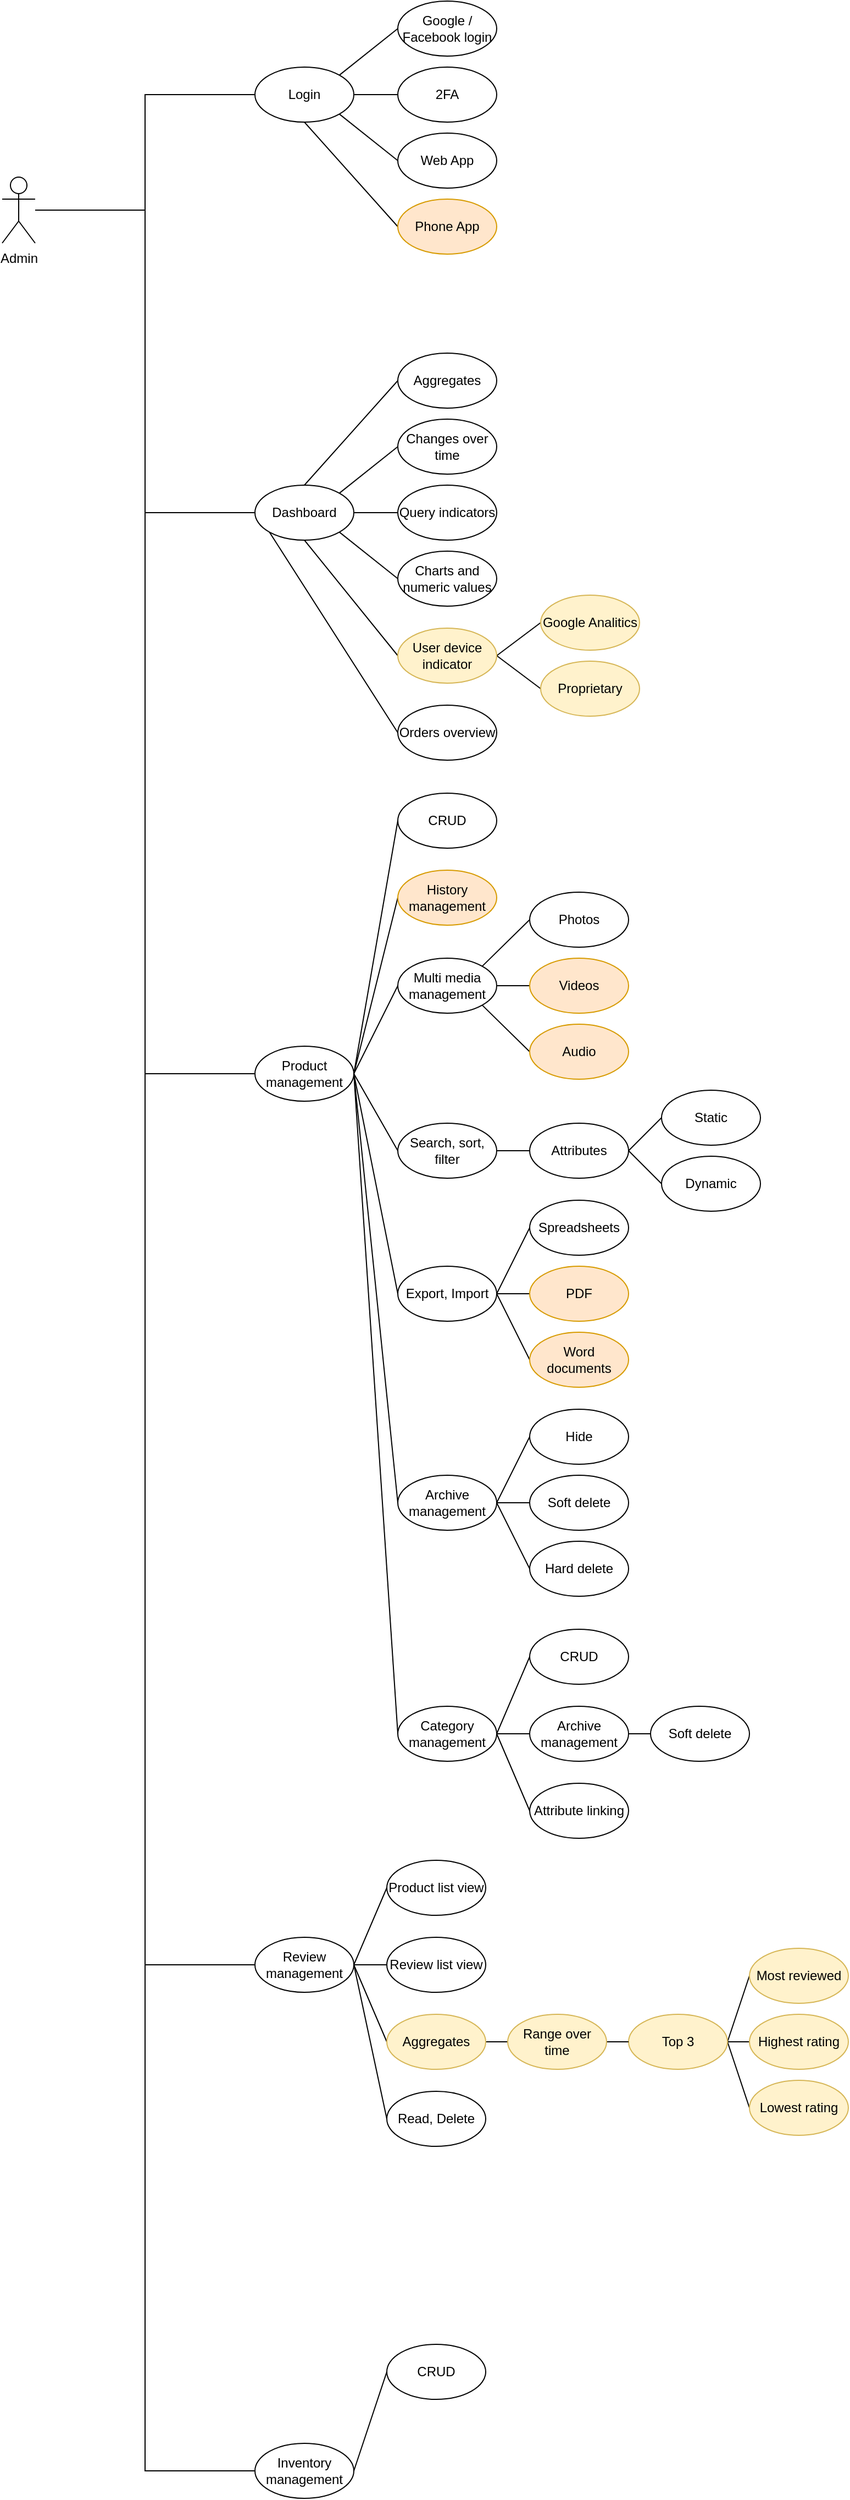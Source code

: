 <mxfile version="22.1.1" type="device">
  <diagram id="jfQPMkhc_m6EBnlb_j9M" name="Shop Management System">
    <mxGraphModel dx="1050" dy="522" grid="1" gridSize="10" guides="1" tooltips="1" connect="1" arrows="1" fold="1" page="1" pageScale="1" pageWidth="850" pageHeight="1100" math="0" shadow="0">
      <root>
        <mxCell id="0" />
        <mxCell id="1" parent="0" />
        <mxCell id="7bqAnTobCl2Co9yz6yof-5" style="edgeStyle=orthogonalEdgeStyle;rounded=0;orthogonalLoop=1;jettySize=auto;html=1;entryX=0;entryY=0.5;entryDx=0;entryDy=0;endArrow=none;endFill=0;" edge="1" parent="1" source="7bqAnTobCl2Co9yz6yof-1" target="7bqAnTobCl2Co9yz6yof-3">
          <mxGeometry relative="1" as="geometry" />
        </mxCell>
        <mxCell id="7bqAnTobCl2Co9yz6yof-13" style="edgeStyle=orthogonalEdgeStyle;rounded=0;orthogonalLoop=1;jettySize=auto;html=1;entryX=0;entryY=0.5;entryDx=0;entryDy=0;endArrow=none;endFill=0;" edge="1" parent="1" source="7bqAnTobCl2Co9yz6yof-1" target="7bqAnTobCl2Co9yz6yof-12">
          <mxGeometry relative="1" as="geometry" />
        </mxCell>
        <mxCell id="7bqAnTobCl2Co9yz6yof-24" style="edgeStyle=orthogonalEdgeStyle;shape=connector;rounded=0;orthogonalLoop=1;jettySize=auto;html=1;entryX=0;entryY=0.5;entryDx=0;entryDy=0;labelBackgroundColor=default;strokeColor=default;align=center;verticalAlign=middle;fontFamily=Helvetica;fontSize=11;fontColor=default;endArrow=none;endFill=0;" edge="1" parent="1" source="7bqAnTobCl2Co9yz6yof-1" target="7bqAnTobCl2Co9yz6yof-23">
          <mxGeometry relative="1" as="geometry" />
        </mxCell>
        <mxCell id="7bqAnTobCl2Co9yz6yof-87" style="edgeStyle=orthogonalEdgeStyle;shape=connector;rounded=0;orthogonalLoop=1;jettySize=auto;html=1;entryX=0;entryY=0.5;entryDx=0;entryDy=0;labelBackgroundColor=default;strokeColor=default;align=center;verticalAlign=middle;fontFamily=Helvetica;fontSize=11;fontColor=default;endArrow=none;endFill=0;" edge="1" parent="1" source="7bqAnTobCl2Co9yz6yof-1" target="7bqAnTobCl2Co9yz6yof-86">
          <mxGeometry relative="1" as="geometry" />
        </mxCell>
        <mxCell id="7bqAnTobCl2Co9yz6yof-105" style="edgeStyle=orthogonalEdgeStyle;shape=connector;rounded=0;orthogonalLoop=1;jettySize=auto;html=1;entryX=0;entryY=0.5;entryDx=0;entryDy=0;labelBackgroundColor=default;strokeColor=default;align=center;verticalAlign=middle;fontFamily=Helvetica;fontSize=11;fontColor=default;endArrow=none;endFill=0;" edge="1" parent="1" source="7bqAnTobCl2Co9yz6yof-1" target="7bqAnTobCl2Co9yz6yof-104">
          <mxGeometry relative="1" as="geometry" />
        </mxCell>
        <mxCell id="7bqAnTobCl2Co9yz6yof-1" value="Admin" style="shape=umlActor;verticalLabelPosition=bottom;verticalAlign=top;html=1;outlineConnect=0;" vertex="1" parent="1">
          <mxGeometry x="160" y="220" width="30" height="60" as="geometry" />
        </mxCell>
        <mxCell id="7bqAnTobCl2Co9yz6yof-8" style="rounded=0;orthogonalLoop=1;jettySize=auto;html=1;exitX=1;exitY=0;exitDx=0;exitDy=0;entryX=0;entryY=0.5;entryDx=0;entryDy=0;endArrow=none;endFill=0;" edge="1" parent="1" source="7bqAnTobCl2Co9yz6yof-3" target="7bqAnTobCl2Co9yz6yof-7">
          <mxGeometry relative="1" as="geometry" />
        </mxCell>
        <mxCell id="7bqAnTobCl2Co9yz6yof-3" value="Login" style="ellipse;whiteSpace=wrap;html=1;" vertex="1" parent="1">
          <mxGeometry x="390" y="120" width="90" height="50" as="geometry" />
        </mxCell>
        <mxCell id="7bqAnTobCl2Co9yz6yof-6" style="rounded=0;orthogonalLoop=1;jettySize=auto;html=1;exitX=0;exitY=0.5;exitDx=0;exitDy=0;entryX=1;entryY=0.5;entryDx=0;entryDy=0;endArrow=none;endFill=0;" edge="1" parent="1" source="7bqAnTobCl2Co9yz6yof-4" target="7bqAnTobCl2Co9yz6yof-3">
          <mxGeometry relative="1" as="geometry" />
        </mxCell>
        <mxCell id="7bqAnTobCl2Co9yz6yof-4" value="2FA" style="ellipse;whiteSpace=wrap;html=1;" vertex="1" parent="1">
          <mxGeometry x="520" y="120" width="90" height="50" as="geometry" />
        </mxCell>
        <mxCell id="7bqAnTobCl2Co9yz6yof-7" value="Google / Facebook login" style="ellipse;whiteSpace=wrap;html=1;" vertex="1" parent="1">
          <mxGeometry x="520" y="60" width="90" height="50" as="geometry" />
        </mxCell>
        <mxCell id="7bqAnTobCl2Co9yz6yof-11" style="rounded=0;orthogonalLoop=1;jettySize=auto;html=1;exitX=0;exitY=0.5;exitDx=0;exitDy=0;entryX=1;entryY=1;entryDx=0;entryDy=0;endArrow=none;endFill=0;" edge="1" parent="1" source="7bqAnTobCl2Co9yz6yof-9" target="7bqAnTobCl2Co9yz6yof-3">
          <mxGeometry relative="1" as="geometry" />
        </mxCell>
        <mxCell id="7bqAnTobCl2Co9yz6yof-9" value="Web App" style="ellipse;whiteSpace=wrap;html=1;" vertex="1" parent="1">
          <mxGeometry x="520" y="180" width="90" height="50" as="geometry" />
        </mxCell>
        <mxCell id="7bqAnTobCl2Co9yz6yof-19" style="rounded=0;orthogonalLoop=1;jettySize=auto;html=1;exitX=0.5;exitY=0;exitDx=0;exitDy=0;entryX=0;entryY=0.5;entryDx=0;entryDy=0;endArrow=none;endFill=0;" edge="1" parent="1" source="7bqAnTobCl2Co9yz6yof-12" target="7bqAnTobCl2Co9yz6yof-15">
          <mxGeometry relative="1" as="geometry">
            <mxPoint x="520" y="420" as="targetPoint" />
          </mxGeometry>
        </mxCell>
        <mxCell id="7bqAnTobCl2Co9yz6yof-20" style="rounded=0;orthogonalLoop=1;jettySize=auto;html=1;exitX=1;exitY=0;exitDx=0;exitDy=0;entryX=0;entryY=0.5;entryDx=0;entryDy=0;endArrow=none;endFill=0;" edge="1" parent="1" source="7bqAnTobCl2Co9yz6yof-12" target="7bqAnTobCl2Co9yz6yof-16">
          <mxGeometry relative="1" as="geometry" />
        </mxCell>
        <mxCell id="7bqAnTobCl2Co9yz6yof-21" style="rounded=0;orthogonalLoop=1;jettySize=auto;html=1;exitX=1;exitY=0.5;exitDx=0;exitDy=0;entryX=0;entryY=0.5;entryDx=0;entryDy=0;endArrow=none;endFill=0;" edge="1" parent="1" source="7bqAnTobCl2Co9yz6yof-12" target="7bqAnTobCl2Co9yz6yof-17">
          <mxGeometry relative="1" as="geometry" />
        </mxCell>
        <mxCell id="7bqAnTobCl2Co9yz6yof-22" style="rounded=0;orthogonalLoop=1;jettySize=auto;html=1;exitX=1;exitY=1;exitDx=0;exitDy=0;entryX=0;entryY=0.5;entryDx=0;entryDy=0;endArrow=none;endFill=0;" edge="1" parent="1" source="7bqAnTobCl2Co9yz6yof-12" target="7bqAnTobCl2Co9yz6yof-18">
          <mxGeometry relative="1" as="geometry" />
        </mxCell>
        <mxCell id="7bqAnTobCl2Co9yz6yof-33" style="edgeStyle=none;shape=connector;rounded=0;orthogonalLoop=1;jettySize=auto;html=1;exitX=0.5;exitY=1;exitDx=0;exitDy=0;entryX=0;entryY=0.5;entryDx=0;entryDy=0;labelBackgroundColor=default;strokeColor=default;align=center;verticalAlign=middle;fontFamily=Helvetica;fontSize=11;fontColor=default;endArrow=none;endFill=0;" edge="1" parent="1" source="7bqAnTobCl2Co9yz6yof-12" target="7bqAnTobCl2Co9yz6yof-32">
          <mxGeometry relative="1" as="geometry" />
        </mxCell>
        <mxCell id="7bqAnTobCl2Co9yz6yof-39" style="edgeStyle=none;shape=connector;rounded=0;orthogonalLoop=1;jettySize=auto;html=1;exitX=0;exitY=1;exitDx=0;exitDy=0;entryX=0;entryY=0.5;entryDx=0;entryDy=0;labelBackgroundColor=default;strokeColor=default;align=center;verticalAlign=middle;fontFamily=Helvetica;fontSize=11;fontColor=default;endArrow=none;endFill=0;" edge="1" parent="1" source="7bqAnTobCl2Co9yz6yof-12" target="7bqAnTobCl2Co9yz6yof-38">
          <mxGeometry relative="1" as="geometry" />
        </mxCell>
        <mxCell id="7bqAnTobCl2Co9yz6yof-12" value="Dashboard" style="ellipse;whiteSpace=wrap;html=1;" vertex="1" parent="1">
          <mxGeometry x="390" y="500" width="90" height="50" as="geometry" />
        </mxCell>
        <mxCell id="7bqAnTobCl2Co9yz6yof-15" value="Aggregates" style="ellipse;whiteSpace=wrap;html=1;" vertex="1" parent="1">
          <mxGeometry x="520" y="380" width="90" height="50" as="geometry" />
        </mxCell>
        <mxCell id="7bqAnTobCl2Co9yz6yof-16" value="Changes over time" style="ellipse;whiteSpace=wrap;html=1;" vertex="1" parent="1">
          <mxGeometry x="520" y="440" width="90" height="50" as="geometry" />
        </mxCell>
        <mxCell id="7bqAnTobCl2Co9yz6yof-17" value="Query indicators" style="ellipse;whiteSpace=wrap;html=1;" vertex="1" parent="1">
          <mxGeometry x="520" y="500" width="90" height="50" as="geometry" />
        </mxCell>
        <mxCell id="7bqAnTobCl2Co9yz6yof-18" value="Charts and numeric values" style="ellipse;whiteSpace=wrap;html=1;" vertex="1" parent="1">
          <mxGeometry x="520" y="560" width="90" height="50" as="geometry" />
        </mxCell>
        <mxCell id="7bqAnTobCl2Co9yz6yof-26" style="edgeStyle=none;shape=connector;rounded=0;orthogonalLoop=1;jettySize=auto;html=1;exitX=1;exitY=0.5;exitDx=0;exitDy=0;entryX=0;entryY=0.5;entryDx=0;entryDy=0;labelBackgroundColor=default;strokeColor=default;align=center;verticalAlign=middle;fontFamily=Helvetica;fontSize=11;fontColor=default;endArrow=none;endFill=0;" edge="1" parent="1" source="7bqAnTobCl2Co9yz6yof-23" target="7bqAnTobCl2Co9yz6yof-25">
          <mxGeometry relative="1" as="geometry" />
        </mxCell>
        <mxCell id="7bqAnTobCl2Co9yz6yof-29" style="edgeStyle=none;shape=connector;rounded=0;orthogonalLoop=1;jettySize=auto;html=1;exitX=1;exitY=0.5;exitDx=0;exitDy=0;entryX=0;entryY=0.5;entryDx=0;entryDy=0;labelBackgroundColor=default;strokeColor=default;align=center;verticalAlign=middle;fontFamily=Helvetica;fontSize=11;fontColor=default;endArrow=none;endFill=0;" edge="1" parent="1" source="7bqAnTobCl2Co9yz6yof-23" target="7bqAnTobCl2Co9yz6yof-28">
          <mxGeometry relative="1" as="geometry" />
        </mxCell>
        <mxCell id="7bqAnTobCl2Co9yz6yof-43" style="edgeStyle=none;shape=connector;rounded=0;orthogonalLoop=1;jettySize=auto;html=1;exitX=1;exitY=0.5;exitDx=0;exitDy=0;entryX=0;entryY=0.5;entryDx=0;entryDy=0;labelBackgroundColor=default;strokeColor=default;align=center;verticalAlign=middle;fontFamily=Helvetica;fontSize=11;fontColor=default;endArrow=none;endFill=0;" edge="1" parent="1" source="7bqAnTobCl2Co9yz6yof-23" target="7bqAnTobCl2Co9yz6yof-40">
          <mxGeometry relative="1" as="geometry" />
        </mxCell>
        <mxCell id="7bqAnTobCl2Co9yz6yof-49" style="edgeStyle=none;shape=connector;rounded=0;orthogonalLoop=1;jettySize=auto;html=1;exitX=1;exitY=0.5;exitDx=0;exitDy=0;entryX=0;entryY=0.5;entryDx=0;entryDy=0;labelBackgroundColor=default;strokeColor=default;align=center;verticalAlign=middle;fontFamily=Helvetica;fontSize=11;fontColor=default;endArrow=none;endFill=0;" edge="1" parent="1" source="7bqAnTobCl2Co9yz6yof-23" target="7bqAnTobCl2Co9yz6yof-48">
          <mxGeometry relative="1" as="geometry" />
        </mxCell>
        <mxCell id="7bqAnTobCl2Co9yz6yof-67" style="edgeStyle=none;shape=connector;rounded=0;orthogonalLoop=1;jettySize=auto;html=1;exitX=1;exitY=0.5;exitDx=0;exitDy=0;entryX=0;entryY=0.5;entryDx=0;entryDy=0;labelBackgroundColor=default;strokeColor=default;align=center;verticalAlign=middle;fontFamily=Helvetica;fontSize=11;fontColor=default;endArrow=none;endFill=0;" edge="1" parent="1" source="7bqAnTobCl2Co9yz6yof-23" target="7bqAnTobCl2Co9yz6yof-58">
          <mxGeometry relative="1" as="geometry" />
        </mxCell>
        <mxCell id="7bqAnTobCl2Co9yz6yof-76" style="edgeStyle=none;shape=connector;rounded=0;orthogonalLoop=1;jettySize=auto;html=1;exitX=1;exitY=0.5;exitDx=0;exitDy=0;entryX=0;entryY=0.5;entryDx=0;entryDy=0;labelBackgroundColor=default;strokeColor=default;align=center;verticalAlign=middle;fontFamily=Helvetica;fontSize=11;fontColor=default;endArrow=none;endFill=0;" edge="1" parent="1" source="7bqAnTobCl2Co9yz6yof-23" target="7bqAnTobCl2Co9yz6yof-68">
          <mxGeometry relative="1" as="geometry" />
        </mxCell>
        <mxCell id="7bqAnTobCl2Co9yz6yof-23" value="Product management" style="ellipse;whiteSpace=wrap;html=1;" vertex="1" parent="1">
          <mxGeometry x="390" y="1010" width="90" height="50" as="geometry" />
        </mxCell>
        <mxCell id="7bqAnTobCl2Co9yz6yof-25" value="CRUD" style="ellipse;whiteSpace=wrap;html=1;" vertex="1" parent="1">
          <mxGeometry x="520" y="780" width="90" height="50" as="geometry" />
        </mxCell>
        <mxCell id="7bqAnTobCl2Co9yz6yof-28" value="History management" style="ellipse;whiteSpace=wrap;html=1;fillColor=#ffe6cc;strokeColor=#d79b00;" vertex="1" parent="1">
          <mxGeometry x="520" y="850" width="90" height="50" as="geometry" />
        </mxCell>
        <mxCell id="7bqAnTobCl2Co9yz6yof-31" style="edgeStyle=none;shape=connector;rounded=0;orthogonalLoop=1;jettySize=auto;html=1;exitX=0;exitY=0.5;exitDx=0;exitDy=0;entryX=0.5;entryY=1;entryDx=0;entryDy=0;labelBackgroundColor=default;strokeColor=default;align=center;verticalAlign=middle;fontFamily=Helvetica;fontSize=11;fontColor=default;endArrow=none;endFill=0;" edge="1" parent="1" source="7bqAnTobCl2Co9yz6yof-30" target="7bqAnTobCl2Co9yz6yof-3">
          <mxGeometry relative="1" as="geometry" />
        </mxCell>
        <mxCell id="7bqAnTobCl2Co9yz6yof-30" value="Phone App" style="ellipse;whiteSpace=wrap;html=1;fillColor=#ffe6cc;strokeColor=#d79b00;" vertex="1" parent="1">
          <mxGeometry x="520" y="240" width="90" height="50" as="geometry" />
        </mxCell>
        <mxCell id="7bqAnTobCl2Co9yz6yof-36" style="edgeStyle=none;shape=connector;rounded=0;orthogonalLoop=1;jettySize=auto;html=1;exitX=1;exitY=0.5;exitDx=0;exitDy=0;entryX=0;entryY=0.5;entryDx=0;entryDy=0;labelBackgroundColor=default;strokeColor=default;align=center;verticalAlign=middle;fontFamily=Helvetica;fontSize=11;fontColor=default;endArrow=none;endFill=0;" edge="1" parent="1" source="7bqAnTobCl2Co9yz6yof-32" target="7bqAnTobCl2Co9yz6yof-34">
          <mxGeometry relative="1" as="geometry" />
        </mxCell>
        <mxCell id="7bqAnTobCl2Co9yz6yof-37" style="edgeStyle=none;shape=connector;rounded=0;orthogonalLoop=1;jettySize=auto;html=1;exitX=1;exitY=0.5;exitDx=0;exitDy=0;entryX=0;entryY=0.5;entryDx=0;entryDy=0;labelBackgroundColor=default;strokeColor=default;align=center;verticalAlign=middle;fontFamily=Helvetica;fontSize=11;fontColor=default;endArrow=none;endFill=0;" edge="1" parent="1" source="7bqAnTobCl2Co9yz6yof-32" target="7bqAnTobCl2Co9yz6yof-35">
          <mxGeometry relative="1" as="geometry" />
        </mxCell>
        <mxCell id="7bqAnTobCl2Co9yz6yof-32" value="User device indicator" style="ellipse;whiteSpace=wrap;html=1;fillColor=#fff2cc;strokeColor=#d6b656;" vertex="1" parent="1">
          <mxGeometry x="520" y="630" width="90" height="50" as="geometry" />
        </mxCell>
        <mxCell id="7bqAnTobCl2Co9yz6yof-34" value="Google Analitics" style="ellipse;whiteSpace=wrap;html=1;fillColor=#fff2cc;strokeColor=#d6b656;" vertex="1" parent="1">
          <mxGeometry x="650" y="600" width="90" height="50" as="geometry" />
        </mxCell>
        <mxCell id="7bqAnTobCl2Co9yz6yof-35" value="Proprietary" style="ellipse;whiteSpace=wrap;html=1;fillColor=#fff2cc;strokeColor=#d6b656;" vertex="1" parent="1">
          <mxGeometry x="650" y="660" width="90" height="50" as="geometry" />
        </mxCell>
        <mxCell id="7bqAnTobCl2Co9yz6yof-38" value="Orders overview" style="ellipse;whiteSpace=wrap;html=1;" vertex="1" parent="1">
          <mxGeometry x="520" y="700" width="90" height="50" as="geometry" />
        </mxCell>
        <mxCell id="7bqAnTobCl2Co9yz6yof-44" style="edgeStyle=none;shape=connector;rounded=0;orthogonalLoop=1;jettySize=auto;html=1;exitX=1;exitY=0;exitDx=0;exitDy=0;entryX=0;entryY=0.5;entryDx=0;entryDy=0;labelBackgroundColor=default;strokeColor=default;align=center;verticalAlign=middle;fontFamily=Helvetica;fontSize=11;fontColor=default;endArrow=none;endFill=0;" edge="1" parent="1" source="7bqAnTobCl2Co9yz6yof-40" target="7bqAnTobCl2Co9yz6yof-41">
          <mxGeometry relative="1" as="geometry" />
        </mxCell>
        <mxCell id="7bqAnTobCl2Co9yz6yof-45" style="edgeStyle=none;shape=connector;rounded=0;orthogonalLoop=1;jettySize=auto;html=1;exitX=1;exitY=0.5;exitDx=0;exitDy=0;entryX=0;entryY=0.5;entryDx=0;entryDy=0;labelBackgroundColor=default;strokeColor=default;align=center;verticalAlign=middle;fontFamily=Helvetica;fontSize=11;fontColor=default;endArrow=none;endFill=0;" edge="1" parent="1" source="7bqAnTobCl2Co9yz6yof-40" target="7bqAnTobCl2Co9yz6yof-42">
          <mxGeometry relative="1" as="geometry" />
        </mxCell>
        <mxCell id="7bqAnTobCl2Co9yz6yof-47" style="edgeStyle=none;shape=connector;rounded=0;orthogonalLoop=1;jettySize=auto;html=1;exitX=1;exitY=1;exitDx=0;exitDy=0;entryX=0;entryY=0.5;entryDx=0;entryDy=0;labelBackgroundColor=default;strokeColor=default;align=center;verticalAlign=middle;fontFamily=Helvetica;fontSize=11;fontColor=default;endArrow=none;endFill=0;" edge="1" parent="1" source="7bqAnTobCl2Co9yz6yof-40" target="7bqAnTobCl2Co9yz6yof-46">
          <mxGeometry relative="1" as="geometry" />
        </mxCell>
        <mxCell id="7bqAnTobCl2Co9yz6yof-40" value="Multi media management" style="ellipse;whiteSpace=wrap;html=1;" vertex="1" parent="1">
          <mxGeometry x="520" y="930" width="90" height="50" as="geometry" />
        </mxCell>
        <mxCell id="7bqAnTobCl2Co9yz6yof-41" value="Photos" style="ellipse;whiteSpace=wrap;html=1;" vertex="1" parent="1">
          <mxGeometry x="640" y="870" width="90" height="50" as="geometry" />
        </mxCell>
        <mxCell id="7bqAnTobCl2Co9yz6yof-42" value="Videos" style="ellipse;whiteSpace=wrap;html=1;fillColor=#ffe6cc;strokeColor=#d79b00;" vertex="1" parent="1">
          <mxGeometry x="640" y="930" width="90" height="50" as="geometry" />
        </mxCell>
        <mxCell id="7bqAnTobCl2Co9yz6yof-46" value="Audio" style="ellipse;whiteSpace=wrap;html=1;fillColor=#ffe6cc;strokeColor=#d79b00;" vertex="1" parent="1">
          <mxGeometry x="640" y="990" width="90" height="50" as="geometry" />
        </mxCell>
        <mxCell id="7bqAnTobCl2Co9yz6yof-73" style="edgeStyle=none;shape=connector;rounded=0;orthogonalLoop=1;jettySize=auto;html=1;exitX=1;exitY=0.5;exitDx=0;exitDy=0;entryX=0;entryY=0.5;entryDx=0;entryDy=0;labelBackgroundColor=default;strokeColor=default;align=center;verticalAlign=middle;fontFamily=Helvetica;fontSize=11;fontColor=default;endArrow=none;endFill=0;" edge="1" parent="1" source="7bqAnTobCl2Co9yz6yof-48" target="7bqAnTobCl2Co9yz6yof-70">
          <mxGeometry relative="1" as="geometry" />
        </mxCell>
        <mxCell id="7bqAnTobCl2Co9yz6yof-48" value="Search, sort, filter" style="ellipse;whiteSpace=wrap;html=1;" vertex="1" parent="1">
          <mxGeometry x="520" y="1080" width="90" height="50" as="geometry" />
        </mxCell>
        <mxCell id="7bqAnTobCl2Co9yz6yof-51" style="edgeStyle=none;shape=connector;rounded=0;orthogonalLoop=1;jettySize=auto;html=1;exitX=0;exitY=0.5;exitDx=0;exitDy=0;entryX=1;entryY=0.5;entryDx=0;entryDy=0;labelBackgroundColor=default;strokeColor=default;align=center;verticalAlign=middle;fontFamily=Helvetica;fontSize=11;fontColor=default;endArrow=none;endFill=0;" edge="1" parent="1" source="7bqAnTobCl2Co9yz6yof-50" target="7bqAnTobCl2Co9yz6yof-23">
          <mxGeometry relative="1" as="geometry" />
        </mxCell>
        <mxCell id="7bqAnTobCl2Co9yz6yof-55" style="edgeStyle=none;shape=connector;rounded=0;orthogonalLoop=1;jettySize=auto;html=1;exitX=1;exitY=0.5;exitDx=0;exitDy=0;entryX=0;entryY=0.5;entryDx=0;entryDy=0;labelBackgroundColor=default;strokeColor=default;align=center;verticalAlign=middle;fontFamily=Helvetica;fontSize=11;fontColor=default;endArrow=none;endFill=0;" edge="1" parent="1" source="7bqAnTobCl2Co9yz6yof-50" target="7bqAnTobCl2Co9yz6yof-52">
          <mxGeometry relative="1" as="geometry" />
        </mxCell>
        <mxCell id="7bqAnTobCl2Co9yz6yof-56" style="edgeStyle=none;shape=connector;rounded=0;orthogonalLoop=1;jettySize=auto;html=1;exitX=1;exitY=0.5;exitDx=0;exitDy=0;entryX=0;entryY=0.5;entryDx=0;entryDy=0;labelBackgroundColor=default;strokeColor=default;align=center;verticalAlign=middle;fontFamily=Helvetica;fontSize=11;fontColor=default;endArrow=none;endFill=0;" edge="1" parent="1" source="7bqAnTobCl2Co9yz6yof-50" target="7bqAnTobCl2Co9yz6yof-53">
          <mxGeometry relative="1" as="geometry" />
        </mxCell>
        <mxCell id="7bqAnTobCl2Co9yz6yof-57" style="edgeStyle=none;shape=connector;rounded=0;orthogonalLoop=1;jettySize=auto;html=1;exitX=1;exitY=0.5;exitDx=0;exitDy=0;entryX=0;entryY=0.5;entryDx=0;entryDy=0;labelBackgroundColor=default;strokeColor=default;align=center;verticalAlign=middle;fontFamily=Helvetica;fontSize=11;fontColor=default;endArrow=none;endFill=0;" edge="1" parent="1" source="7bqAnTobCl2Co9yz6yof-50" target="7bqAnTobCl2Co9yz6yof-54">
          <mxGeometry relative="1" as="geometry" />
        </mxCell>
        <mxCell id="7bqAnTobCl2Co9yz6yof-50" value="Export, Import" style="ellipse;whiteSpace=wrap;html=1;" vertex="1" parent="1">
          <mxGeometry x="520" y="1210" width="90" height="50" as="geometry" />
        </mxCell>
        <mxCell id="7bqAnTobCl2Co9yz6yof-52" value="Spreadsheets" style="ellipse;whiteSpace=wrap;html=1;" vertex="1" parent="1">
          <mxGeometry x="640" y="1150" width="90" height="50" as="geometry" />
        </mxCell>
        <mxCell id="7bqAnTobCl2Co9yz6yof-53" value="PDF" style="ellipse;whiteSpace=wrap;html=1;fillColor=#ffe6cc;strokeColor=#d79b00;" vertex="1" parent="1">
          <mxGeometry x="640" y="1210" width="90" height="50" as="geometry" />
        </mxCell>
        <mxCell id="7bqAnTobCl2Co9yz6yof-54" value="Word documents" style="ellipse;whiteSpace=wrap;html=1;fillColor=#ffe6cc;strokeColor=#d79b00;" vertex="1" parent="1">
          <mxGeometry x="640" y="1270" width="90" height="50" as="geometry" />
        </mxCell>
        <mxCell id="7bqAnTobCl2Co9yz6yof-64" style="edgeStyle=none;shape=connector;rounded=0;orthogonalLoop=1;jettySize=auto;html=1;exitX=1;exitY=0.5;exitDx=0;exitDy=0;entryX=0;entryY=0.5;entryDx=0;entryDy=0;labelBackgroundColor=default;strokeColor=default;align=center;verticalAlign=middle;fontFamily=Helvetica;fontSize=11;fontColor=default;endArrow=none;endFill=0;" edge="1" parent="1" source="7bqAnTobCl2Co9yz6yof-58" target="7bqAnTobCl2Co9yz6yof-60">
          <mxGeometry relative="1" as="geometry" />
        </mxCell>
        <mxCell id="7bqAnTobCl2Co9yz6yof-65" style="edgeStyle=none;shape=connector;rounded=0;orthogonalLoop=1;jettySize=auto;html=1;exitX=1;exitY=0.5;exitDx=0;exitDy=0;entryX=0;entryY=0.5;entryDx=0;entryDy=0;labelBackgroundColor=default;strokeColor=default;align=center;verticalAlign=middle;fontFamily=Helvetica;fontSize=11;fontColor=default;endArrow=none;endFill=0;" edge="1" parent="1" source="7bqAnTobCl2Co9yz6yof-58" target="7bqAnTobCl2Co9yz6yof-62">
          <mxGeometry relative="1" as="geometry" />
        </mxCell>
        <mxCell id="7bqAnTobCl2Co9yz6yof-58" value="Archive management" style="ellipse;whiteSpace=wrap;html=1;" vertex="1" parent="1">
          <mxGeometry x="520" y="1400" width="90" height="50" as="geometry" />
        </mxCell>
        <mxCell id="7bqAnTobCl2Co9yz6yof-60" value="Hide" style="ellipse;whiteSpace=wrap;html=1;" vertex="1" parent="1">
          <mxGeometry x="640" y="1340" width="90" height="50" as="geometry" />
        </mxCell>
        <mxCell id="7bqAnTobCl2Co9yz6yof-66" style="edgeStyle=none;shape=connector;rounded=0;orthogonalLoop=1;jettySize=auto;html=1;exitX=0;exitY=0.5;exitDx=0;exitDy=0;entryX=1;entryY=0.5;entryDx=0;entryDy=0;labelBackgroundColor=default;strokeColor=default;align=center;verticalAlign=middle;fontFamily=Helvetica;fontSize=11;fontColor=default;endArrow=none;endFill=0;" edge="1" parent="1" source="7bqAnTobCl2Co9yz6yof-61" target="7bqAnTobCl2Co9yz6yof-58">
          <mxGeometry relative="1" as="geometry" />
        </mxCell>
        <mxCell id="7bqAnTobCl2Co9yz6yof-61" value="Hard delete" style="ellipse;whiteSpace=wrap;html=1;" vertex="1" parent="1">
          <mxGeometry x="640" y="1460" width="90" height="50" as="geometry" />
        </mxCell>
        <mxCell id="7bqAnTobCl2Co9yz6yof-62" value="Soft delete" style="ellipse;whiteSpace=wrap;html=1;" vertex="1" parent="1">
          <mxGeometry x="640" y="1400" width="90" height="50" as="geometry" />
        </mxCell>
        <mxCell id="7bqAnTobCl2Co9yz6yof-77" style="edgeStyle=none;shape=connector;rounded=0;orthogonalLoop=1;jettySize=auto;html=1;exitX=1;exitY=0.5;exitDx=0;exitDy=0;entryX=0;entryY=0.5;entryDx=0;entryDy=0;labelBackgroundColor=default;strokeColor=default;align=center;verticalAlign=middle;fontFamily=Helvetica;fontSize=11;fontColor=default;endArrow=none;endFill=0;" edge="1" parent="1" source="7bqAnTobCl2Co9yz6yof-68" target="7bqAnTobCl2Co9yz6yof-69">
          <mxGeometry relative="1" as="geometry" />
        </mxCell>
        <mxCell id="7bqAnTobCl2Co9yz6yof-81" style="edgeStyle=none;shape=connector;rounded=0;orthogonalLoop=1;jettySize=auto;html=1;exitX=1;exitY=0.5;exitDx=0;exitDy=0;entryX=0;entryY=0.5;entryDx=0;entryDy=0;labelBackgroundColor=default;strokeColor=default;align=center;verticalAlign=middle;fontFamily=Helvetica;fontSize=11;fontColor=default;endArrow=none;endFill=0;" edge="1" parent="1" source="7bqAnTobCl2Co9yz6yof-68" target="7bqAnTobCl2Co9yz6yof-78">
          <mxGeometry relative="1" as="geometry" />
        </mxCell>
        <mxCell id="7bqAnTobCl2Co9yz6yof-83" style="edgeStyle=none;shape=connector;rounded=0;orthogonalLoop=1;jettySize=auto;html=1;exitX=1;exitY=0.5;exitDx=0;exitDy=0;entryX=0;entryY=0.5;entryDx=0;entryDy=0;labelBackgroundColor=default;strokeColor=default;align=center;verticalAlign=middle;fontFamily=Helvetica;fontSize=11;fontColor=default;endArrow=none;endFill=0;" edge="1" parent="1" source="7bqAnTobCl2Co9yz6yof-68" target="7bqAnTobCl2Co9yz6yof-82">
          <mxGeometry relative="1" as="geometry" />
        </mxCell>
        <mxCell id="7bqAnTobCl2Co9yz6yof-68" value="Category management" style="ellipse;whiteSpace=wrap;html=1;" vertex="1" parent="1">
          <mxGeometry x="520" y="1610" width="90" height="50" as="geometry" />
        </mxCell>
        <mxCell id="7bqAnTobCl2Co9yz6yof-69" value="CRUD" style="ellipse;whiteSpace=wrap;html=1;" vertex="1" parent="1">
          <mxGeometry x="640" y="1540" width="90" height="50" as="geometry" />
        </mxCell>
        <mxCell id="7bqAnTobCl2Co9yz6yof-74" style="edgeStyle=none;shape=connector;rounded=0;orthogonalLoop=1;jettySize=auto;html=1;exitX=1;exitY=0.5;exitDx=0;exitDy=0;entryX=0;entryY=0.5;entryDx=0;entryDy=0;labelBackgroundColor=default;strokeColor=default;align=center;verticalAlign=middle;fontFamily=Helvetica;fontSize=11;fontColor=default;endArrow=none;endFill=0;" edge="1" parent="1" source="7bqAnTobCl2Co9yz6yof-70" target="7bqAnTobCl2Co9yz6yof-71">
          <mxGeometry relative="1" as="geometry" />
        </mxCell>
        <mxCell id="7bqAnTobCl2Co9yz6yof-75" style="edgeStyle=none;shape=connector;rounded=0;orthogonalLoop=1;jettySize=auto;html=1;exitX=1;exitY=0.5;exitDx=0;exitDy=0;entryX=0;entryY=0.5;entryDx=0;entryDy=0;labelBackgroundColor=default;strokeColor=default;align=center;verticalAlign=middle;fontFamily=Helvetica;fontSize=11;fontColor=default;endArrow=none;endFill=0;" edge="1" parent="1" source="7bqAnTobCl2Co9yz6yof-70" target="7bqAnTobCl2Co9yz6yof-72">
          <mxGeometry relative="1" as="geometry" />
        </mxCell>
        <mxCell id="7bqAnTobCl2Co9yz6yof-70" value="Attributes" style="ellipse;whiteSpace=wrap;html=1;" vertex="1" parent="1">
          <mxGeometry x="640" y="1080" width="90" height="50" as="geometry" />
        </mxCell>
        <mxCell id="7bqAnTobCl2Co9yz6yof-71" value="Static" style="ellipse;whiteSpace=wrap;html=1;" vertex="1" parent="1">
          <mxGeometry x="760" y="1050" width="90" height="50" as="geometry" />
        </mxCell>
        <mxCell id="7bqAnTobCl2Co9yz6yof-72" value="Dynamic" style="ellipse;whiteSpace=wrap;html=1;" vertex="1" parent="1">
          <mxGeometry x="760" y="1110" width="90" height="50" as="geometry" />
        </mxCell>
        <mxCell id="7bqAnTobCl2Co9yz6yof-80" style="edgeStyle=none;shape=connector;rounded=0;orthogonalLoop=1;jettySize=auto;html=1;exitX=1;exitY=0.5;exitDx=0;exitDy=0;entryX=0;entryY=0.5;entryDx=0;entryDy=0;labelBackgroundColor=default;strokeColor=default;align=center;verticalAlign=middle;fontFamily=Helvetica;fontSize=11;fontColor=default;endArrow=none;endFill=0;" edge="1" parent="1" source="7bqAnTobCl2Co9yz6yof-78" target="7bqAnTobCl2Co9yz6yof-79">
          <mxGeometry relative="1" as="geometry" />
        </mxCell>
        <mxCell id="7bqAnTobCl2Co9yz6yof-78" value="Archive management" style="ellipse;whiteSpace=wrap;html=1;" vertex="1" parent="1">
          <mxGeometry x="640" y="1610" width="90" height="50" as="geometry" />
        </mxCell>
        <mxCell id="7bqAnTobCl2Co9yz6yof-79" value="Soft delete" style="ellipse;whiteSpace=wrap;html=1;" vertex="1" parent="1">
          <mxGeometry x="750" y="1610" width="90" height="50" as="geometry" />
        </mxCell>
        <mxCell id="7bqAnTobCl2Co9yz6yof-82" value="Attribute linking" style="ellipse;whiteSpace=wrap;html=1;" vertex="1" parent="1">
          <mxGeometry x="640" y="1680" width="90" height="50" as="geometry" />
        </mxCell>
        <mxCell id="7bqAnTobCl2Co9yz6yof-96" style="edgeStyle=none;shape=connector;rounded=0;orthogonalLoop=1;jettySize=auto;html=1;exitX=1;exitY=0.5;exitDx=0;exitDy=0;entryX=0;entryY=0.5;entryDx=0;entryDy=0;labelBackgroundColor=default;strokeColor=default;align=center;verticalAlign=middle;fontFamily=Helvetica;fontSize=11;fontColor=default;endArrow=none;endFill=0;" edge="1" parent="1" source="7bqAnTobCl2Co9yz6yof-86" target="7bqAnTobCl2Co9yz6yof-88">
          <mxGeometry relative="1" as="geometry" />
        </mxCell>
        <mxCell id="7bqAnTobCl2Co9yz6yof-97" style="edgeStyle=none;shape=connector;rounded=0;orthogonalLoop=1;jettySize=auto;html=1;exitX=1;exitY=0.5;exitDx=0;exitDy=0;entryX=0;entryY=0.5;entryDx=0;entryDy=0;labelBackgroundColor=default;strokeColor=default;align=center;verticalAlign=middle;fontFamily=Helvetica;fontSize=11;fontColor=default;endArrow=none;endFill=0;" edge="1" parent="1" source="7bqAnTobCl2Co9yz6yof-86" target="7bqAnTobCl2Co9yz6yof-89">
          <mxGeometry relative="1" as="geometry" />
        </mxCell>
        <mxCell id="7bqAnTobCl2Co9yz6yof-98" style="edgeStyle=none;shape=connector;rounded=0;orthogonalLoop=1;jettySize=auto;html=1;exitX=1;exitY=0.5;exitDx=0;exitDy=0;entryX=0;entryY=0.5;entryDx=0;entryDy=0;labelBackgroundColor=default;strokeColor=default;align=center;verticalAlign=middle;fontFamily=Helvetica;fontSize=11;fontColor=default;endArrow=none;endFill=0;" edge="1" parent="1" source="7bqAnTobCl2Co9yz6yof-86" target="7bqAnTobCl2Co9yz6yof-90">
          <mxGeometry relative="1" as="geometry" />
        </mxCell>
        <mxCell id="7bqAnTobCl2Co9yz6yof-110" style="edgeStyle=none;shape=connector;rounded=0;orthogonalLoop=1;jettySize=auto;html=1;exitX=1;exitY=0.5;exitDx=0;exitDy=0;entryX=0;entryY=0.5;entryDx=0;entryDy=0;labelBackgroundColor=default;strokeColor=default;align=center;verticalAlign=middle;fontFamily=Helvetica;fontSize=11;fontColor=default;endArrow=none;endFill=0;" edge="1" parent="1" source="7bqAnTobCl2Co9yz6yof-86" target="7bqAnTobCl2Co9yz6yof-108">
          <mxGeometry relative="1" as="geometry" />
        </mxCell>
        <mxCell id="7bqAnTobCl2Co9yz6yof-86" value="Review management" style="ellipse;whiteSpace=wrap;html=1;" vertex="1" parent="1">
          <mxGeometry x="390" y="1820" width="90" height="50" as="geometry" />
        </mxCell>
        <mxCell id="7bqAnTobCl2Co9yz6yof-88" value="Product list view" style="ellipse;whiteSpace=wrap;html=1;" vertex="1" parent="1">
          <mxGeometry x="510" y="1750" width="90" height="50" as="geometry" />
        </mxCell>
        <mxCell id="7bqAnTobCl2Co9yz6yof-89" value="Review list view" style="ellipse;whiteSpace=wrap;html=1;" vertex="1" parent="1">
          <mxGeometry x="510" y="1820" width="90" height="50" as="geometry" />
        </mxCell>
        <mxCell id="7bqAnTobCl2Co9yz6yof-99" style="edgeStyle=none;shape=connector;rounded=0;orthogonalLoop=1;jettySize=auto;html=1;exitX=1;exitY=0.5;exitDx=0;exitDy=0;entryX=0;entryY=0.5;entryDx=0;entryDy=0;labelBackgroundColor=default;strokeColor=default;align=center;verticalAlign=middle;fontFamily=Helvetica;fontSize=11;fontColor=default;endArrow=none;endFill=0;" edge="1" parent="1" source="7bqAnTobCl2Co9yz6yof-90" target="7bqAnTobCl2Co9yz6yof-95">
          <mxGeometry relative="1" as="geometry" />
        </mxCell>
        <mxCell id="7bqAnTobCl2Co9yz6yof-90" value="Aggregates" style="ellipse;whiteSpace=wrap;html=1;fillColor=#fff2cc;strokeColor=#d6b656;" vertex="1" parent="1">
          <mxGeometry x="510" y="1890" width="90" height="50" as="geometry" />
        </mxCell>
        <mxCell id="7bqAnTobCl2Co9yz6yof-101" style="edgeStyle=none;shape=connector;rounded=0;orthogonalLoop=1;jettySize=auto;html=1;exitX=1;exitY=0.5;exitDx=0;exitDy=0;entryX=0;entryY=0.5;entryDx=0;entryDy=0;labelBackgroundColor=default;strokeColor=default;align=center;verticalAlign=middle;fontFamily=Helvetica;fontSize=11;fontColor=default;endArrow=none;endFill=0;" edge="1" parent="1" source="7bqAnTobCl2Co9yz6yof-91" target="7bqAnTobCl2Co9yz6yof-92">
          <mxGeometry relative="1" as="geometry" />
        </mxCell>
        <mxCell id="7bqAnTobCl2Co9yz6yof-102" style="edgeStyle=none;shape=connector;rounded=0;orthogonalLoop=1;jettySize=auto;html=1;exitX=1;exitY=0.5;exitDx=0;exitDy=0;entryX=0;entryY=0.5;entryDx=0;entryDy=0;labelBackgroundColor=default;strokeColor=default;align=center;verticalAlign=middle;fontFamily=Helvetica;fontSize=11;fontColor=default;endArrow=none;endFill=0;" edge="1" parent="1" source="7bqAnTobCl2Co9yz6yof-91" target="7bqAnTobCl2Co9yz6yof-93">
          <mxGeometry relative="1" as="geometry" />
        </mxCell>
        <mxCell id="7bqAnTobCl2Co9yz6yof-103" style="edgeStyle=none;shape=connector;rounded=0;orthogonalLoop=1;jettySize=auto;html=1;exitX=1;exitY=0.5;exitDx=0;exitDy=0;entryX=0;entryY=0.5;entryDx=0;entryDy=0;labelBackgroundColor=default;strokeColor=default;align=center;verticalAlign=middle;fontFamily=Helvetica;fontSize=11;fontColor=default;endArrow=none;endFill=0;" edge="1" parent="1" source="7bqAnTobCl2Co9yz6yof-91" target="7bqAnTobCl2Co9yz6yof-94">
          <mxGeometry relative="1" as="geometry" />
        </mxCell>
        <mxCell id="7bqAnTobCl2Co9yz6yof-91" value="Top 3" style="ellipse;whiteSpace=wrap;html=1;fillColor=#fff2cc;strokeColor=#d6b656;" vertex="1" parent="1">
          <mxGeometry x="730" y="1890" width="90" height="50" as="geometry" />
        </mxCell>
        <mxCell id="7bqAnTobCl2Co9yz6yof-92" value="Most reviewed" style="ellipse;whiteSpace=wrap;html=1;fillColor=#fff2cc;strokeColor=#d6b656;" vertex="1" parent="1">
          <mxGeometry x="840" y="1830" width="90" height="50" as="geometry" />
        </mxCell>
        <mxCell id="7bqAnTobCl2Co9yz6yof-93" value="Highest rating" style="ellipse;whiteSpace=wrap;html=1;fillColor=#fff2cc;strokeColor=#d6b656;" vertex="1" parent="1">
          <mxGeometry x="840" y="1890" width="90" height="50" as="geometry" />
        </mxCell>
        <mxCell id="7bqAnTobCl2Co9yz6yof-94" value="Lowest rating" style="ellipse;whiteSpace=wrap;html=1;fillColor=#fff2cc;strokeColor=#d6b656;" vertex="1" parent="1">
          <mxGeometry x="840" y="1950" width="90" height="50" as="geometry" />
        </mxCell>
        <mxCell id="7bqAnTobCl2Co9yz6yof-100" style="edgeStyle=none;shape=connector;rounded=0;orthogonalLoop=1;jettySize=auto;html=1;exitX=1;exitY=0.5;exitDx=0;exitDy=0;entryX=0;entryY=0.5;entryDx=0;entryDy=0;labelBackgroundColor=default;strokeColor=default;align=center;verticalAlign=middle;fontFamily=Helvetica;fontSize=11;fontColor=default;endArrow=none;endFill=0;" edge="1" parent="1" source="7bqAnTobCl2Co9yz6yof-95" target="7bqAnTobCl2Co9yz6yof-91">
          <mxGeometry relative="1" as="geometry" />
        </mxCell>
        <mxCell id="7bqAnTobCl2Co9yz6yof-95" value="Range over time" style="ellipse;whiteSpace=wrap;html=1;fillColor=#fff2cc;strokeColor=#d6b656;" vertex="1" parent="1">
          <mxGeometry x="620" y="1890" width="90" height="50" as="geometry" />
        </mxCell>
        <mxCell id="7bqAnTobCl2Co9yz6yof-107" style="edgeStyle=none;shape=connector;rounded=0;orthogonalLoop=1;jettySize=auto;html=1;exitX=1;exitY=0.5;exitDx=0;exitDy=0;entryX=0;entryY=0.5;entryDx=0;entryDy=0;labelBackgroundColor=default;strokeColor=default;align=center;verticalAlign=middle;fontFamily=Helvetica;fontSize=11;fontColor=default;endArrow=none;endFill=0;" edge="1" parent="1" source="7bqAnTobCl2Co9yz6yof-104" target="7bqAnTobCl2Co9yz6yof-106">
          <mxGeometry relative="1" as="geometry" />
        </mxCell>
        <mxCell id="7bqAnTobCl2Co9yz6yof-104" value="Inventory management" style="ellipse;whiteSpace=wrap;html=1;" vertex="1" parent="1">
          <mxGeometry x="390" y="2280" width="90" height="50" as="geometry" />
        </mxCell>
        <mxCell id="7bqAnTobCl2Co9yz6yof-106" value="CRUD" style="ellipse;whiteSpace=wrap;html=1;" vertex="1" parent="1">
          <mxGeometry x="510" y="2190" width="90" height="50" as="geometry" />
        </mxCell>
        <mxCell id="7bqAnTobCl2Co9yz6yof-108" value="Read, Delete" style="ellipse;whiteSpace=wrap;html=1;" vertex="1" parent="1">
          <mxGeometry x="510" y="1960" width="90" height="50" as="geometry" />
        </mxCell>
      </root>
    </mxGraphModel>
  </diagram>
</mxfile>
